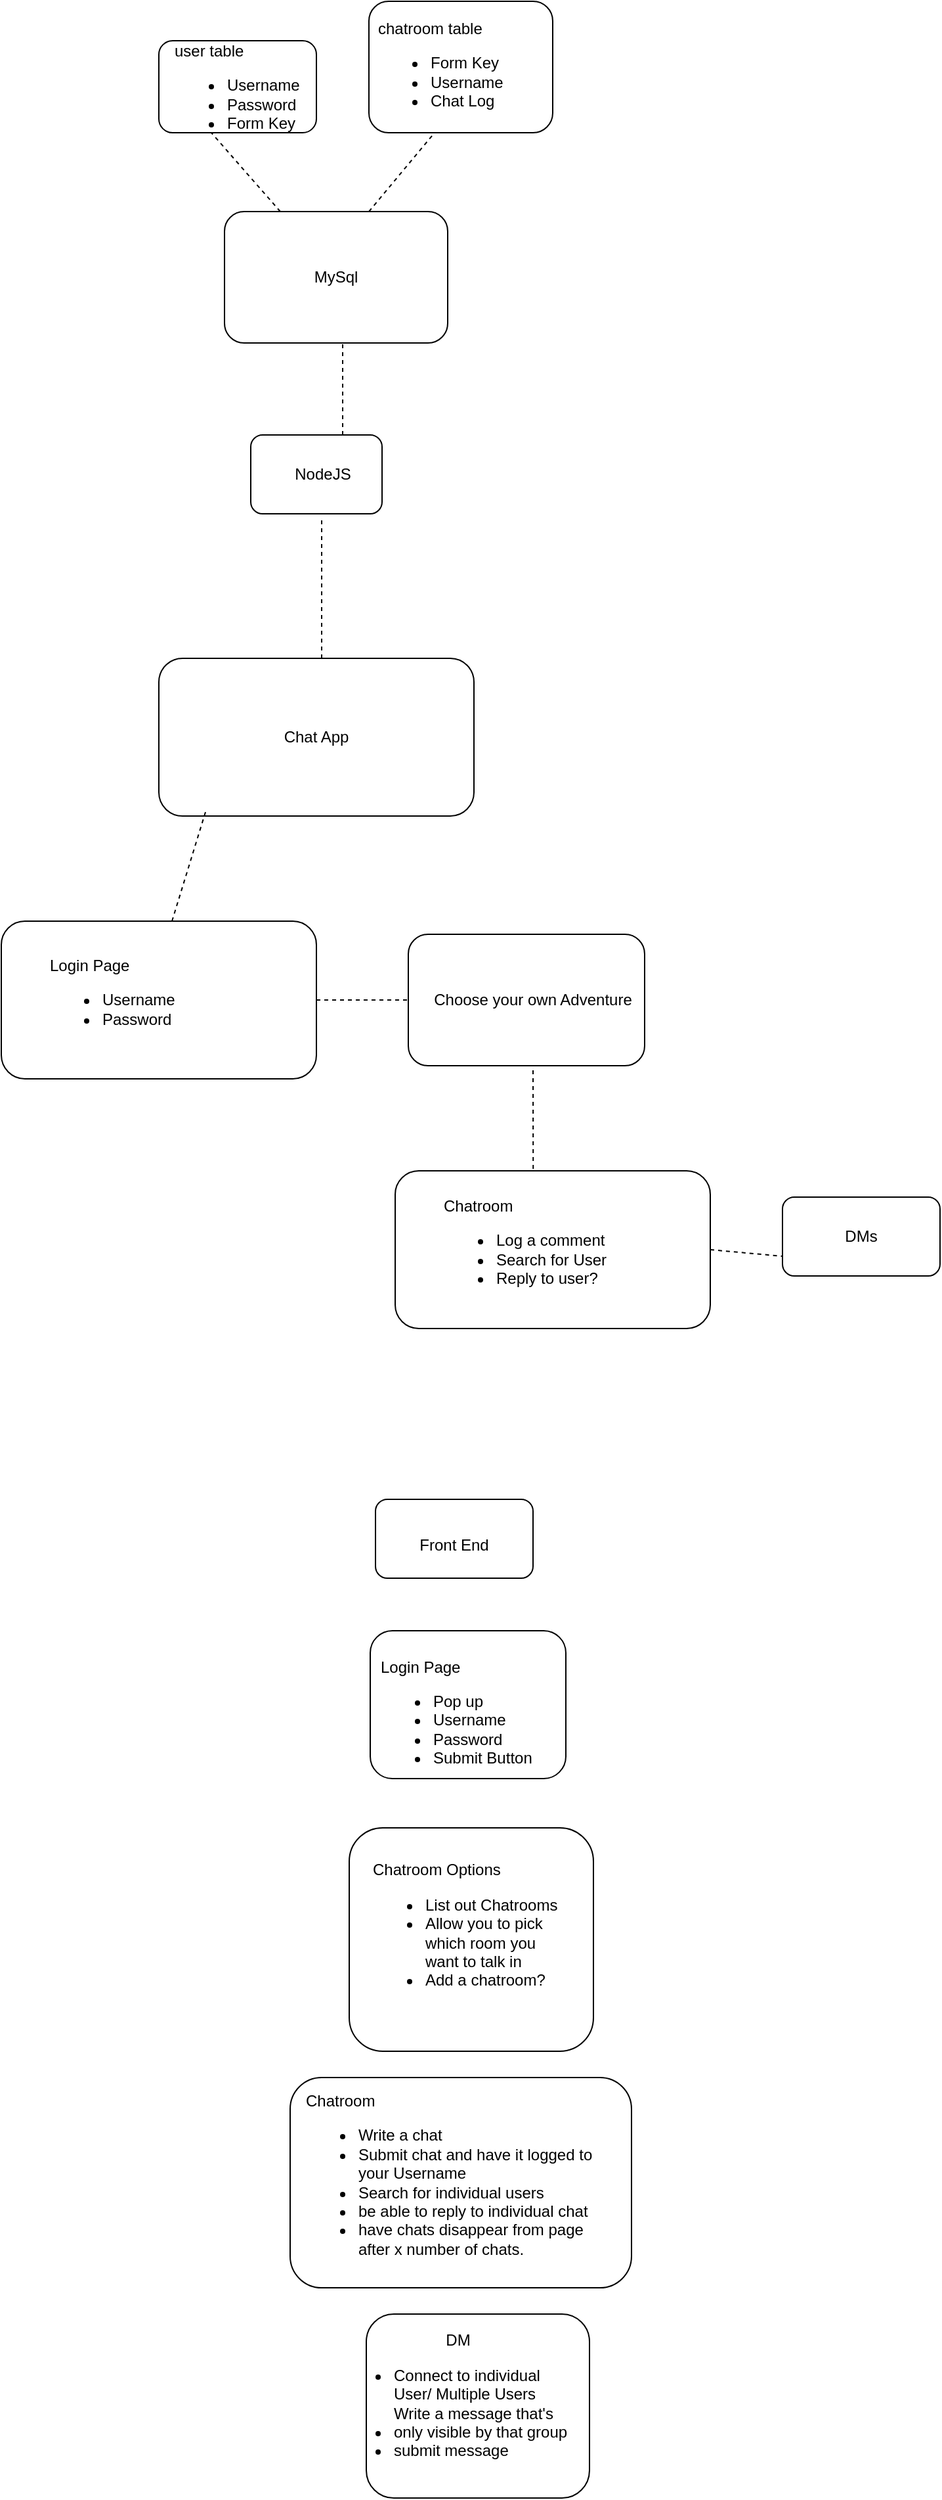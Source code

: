 <mxfile version="13.8.7" type="github">
  <diagram id="C5RBs43oDa-KdzZeNtuy" name="Page-1">
    <mxGraphModel dx="1212" dy="876" grid="1" gridSize="10" guides="1" tooltips="1" connect="1" arrows="1" fold="1" page="1" pageScale="1" pageWidth="827" pageHeight="1169" math="0" shadow="0">
      <root>
        <mxCell id="WIyWlLk6GJQsqaUBKTNV-0" />
        <mxCell id="WIyWlLk6GJQsqaUBKTNV-1" parent="WIyWlLk6GJQsqaUBKTNV-0" />
        <mxCell id="kIbaNGkwv6M-cmsT2C6_-1" value="" style="rounded=1;whiteSpace=wrap;html=1;" parent="WIyWlLk6GJQsqaUBKTNV-1" vertex="1">
          <mxGeometry x="200" y="260" width="170" height="100" as="geometry" />
        </mxCell>
        <mxCell id="kIbaNGkwv6M-cmsT2C6_-2" value="MySql" style="text;html=1;strokeColor=none;fillColor=none;align=center;verticalAlign=middle;whiteSpace=wrap;rounded=0;" parent="WIyWlLk6GJQsqaUBKTNV-1" vertex="1">
          <mxGeometry x="230" y="285" width="110" height="50" as="geometry" />
        </mxCell>
        <mxCell id="kIbaNGkwv6M-cmsT2C6_-3" value="" style="rounded=1;whiteSpace=wrap;html=1;" parent="WIyWlLk6GJQsqaUBKTNV-1" vertex="1">
          <mxGeometry x="150" y="130" width="120" height="70" as="geometry" />
        </mxCell>
        <mxCell id="kIbaNGkwv6M-cmsT2C6_-4" value="user table&lt;br&gt;&lt;ul&gt;&lt;li&gt;Username&lt;/li&gt;&lt;li&gt;Password&lt;/li&gt;&lt;li&gt;Form Key&lt;/li&gt;&lt;/ul&gt;" style="text;html=1;strokeColor=none;fillColor=none;align=left;verticalAlign=middle;whiteSpace=wrap;rounded=0;" parent="WIyWlLk6GJQsqaUBKTNV-1" vertex="1">
          <mxGeometry x="160" y="107.5" width="100" height="127.5" as="geometry" />
        </mxCell>
        <mxCell id="kIbaNGkwv6M-cmsT2C6_-5" value="" style="rounded=1;whiteSpace=wrap;html=1;" parent="WIyWlLk6GJQsqaUBKTNV-1" vertex="1">
          <mxGeometry x="310" y="100" width="140" height="100" as="geometry" />
        </mxCell>
        <mxCell id="kIbaNGkwv6M-cmsT2C6_-6" value="chatroom table&lt;br&gt;&lt;ul&gt;&lt;li&gt;Form Key&lt;/li&gt;&lt;li&gt;Username&lt;/li&gt;&lt;li&gt;Chat Log&lt;/li&gt;&lt;/ul&gt;" style="text;html=1;strokeColor=none;fillColor=none;align=left;verticalAlign=middle;whiteSpace=wrap;rounded=0;rotation=0;" parent="WIyWlLk6GJQsqaUBKTNV-1" vertex="1">
          <mxGeometry x="315" y="107.5" width="130" height="92.5" as="geometry" />
        </mxCell>
        <mxCell id="kIbaNGkwv6M-cmsT2C6_-9" value="" style="endArrow=none;dashed=1;html=1;" parent="WIyWlLk6GJQsqaUBKTNV-1" edge="1">
          <mxGeometry width="50" height="50" relative="1" as="geometry">
            <mxPoint x="310" y="260" as="sourcePoint" />
            <mxPoint x="360" y="200" as="targetPoint" />
          </mxGeometry>
        </mxCell>
        <mxCell id="kIbaNGkwv6M-cmsT2C6_-10" value="" style="endArrow=none;dashed=1;html=1;exitX=0.25;exitY=0;exitDx=0;exitDy=0;entryX=0.333;entryY=1;entryDx=0;entryDy=0;entryPerimeter=0;" parent="WIyWlLk6GJQsqaUBKTNV-1" source="kIbaNGkwv6M-cmsT2C6_-1" target="kIbaNGkwv6M-cmsT2C6_-3" edge="1">
          <mxGeometry width="50" height="50" relative="1" as="geometry">
            <mxPoint x="190" y="260" as="sourcePoint" />
            <mxPoint x="240" y="210" as="targetPoint" />
          </mxGeometry>
        </mxCell>
        <mxCell id="kIbaNGkwv6M-cmsT2C6_-11" value="" style="endArrow=none;dashed=1;html=1;" parent="WIyWlLk6GJQsqaUBKTNV-1" edge="1">
          <mxGeometry width="50" height="50" relative="1" as="geometry">
            <mxPoint x="290" y="430" as="sourcePoint" />
            <mxPoint x="290" y="360" as="targetPoint" />
          </mxGeometry>
        </mxCell>
        <mxCell id="kIbaNGkwv6M-cmsT2C6_-13" value="" style="rounded=1;whiteSpace=wrap;html=1;" parent="WIyWlLk6GJQsqaUBKTNV-1" vertex="1">
          <mxGeometry x="220" y="430" width="100" height="60" as="geometry" />
        </mxCell>
        <mxCell id="kIbaNGkwv6M-cmsT2C6_-14" value="NodeJS" style="text;html=1;strokeColor=none;fillColor=none;align=center;verticalAlign=middle;whiteSpace=wrap;rounded=0;" parent="WIyWlLk6GJQsqaUBKTNV-1" vertex="1">
          <mxGeometry x="220" y="435" width="110" height="50" as="geometry" />
        </mxCell>
        <mxCell id="kIbaNGkwv6M-cmsT2C6_-17" value="" style="endArrow=none;dashed=1;html=1;entryX=0.491;entryY=1.19;entryDx=0;entryDy=0;entryPerimeter=0;" parent="WIyWlLk6GJQsqaUBKTNV-1" target="kIbaNGkwv6M-cmsT2C6_-14" edge="1">
          <mxGeometry width="50" height="50" relative="1" as="geometry">
            <mxPoint x="274" y="600" as="sourcePoint" />
            <mxPoint x="400" y="590" as="targetPoint" />
          </mxGeometry>
        </mxCell>
        <mxCell id="kIbaNGkwv6M-cmsT2C6_-18" value="" style="rounded=1;whiteSpace=wrap;html=1;" parent="WIyWlLk6GJQsqaUBKTNV-1" vertex="1">
          <mxGeometry x="150" y="600" width="240" height="120" as="geometry" />
        </mxCell>
        <mxCell id="kIbaNGkwv6M-cmsT2C6_-19" value="Chat App" style="text;html=1;strokeColor=none;fillColor=none;align=center;verticalAlign=middle;whiteSpace=wrap;rounded=0;" parent="WIyWlLk6GJQsqaUBKTNV-1" vertex="1">
          <mxGeometry x="185" y="610" width="170" height="100" as="geometry" />
        </mxCell>
        <mxCell id="kIbaNGkwv6M-cmsT2C6_-20" value="" style="endArrow=none;dashed=1;html=1;entryX=0.003;entryY=1.07;entryDx=0;entryDy=0;entryPerimeter=0;" parent="WIyWlLk6GJQsqaUBKTNV-1" target="kIbaNGkwv6M-cmsT2C6_-19" edge="1">
          <mxGeometry width="50" height="50" relative="1" as="geometry">
            <mxPoint x="160" y="800" as="sourcePoint" />
            <mxPoint x="400" y="790" as="targetPoint" />
          </mxGeometry>
        </mxCell>
        <mxCell id="kIbaNGkwv6M-cmsT2C6_-21" value="" style="rounded=1;whiteSpace=wrap;html=1;" parent="WIyWlLk6GJQsqaUBKTNV-1" vertex="1">
          <mxGeometry x="30" y="800" width="240" height="120" as="geometry" />
        </mxCell>
        <mxCell id="kIbaNGkwv6M-cmsT2C6_-23" value="" style="rounded=1;whiteSpace=wrap;html=1;" parent="WIyWlLk6GJQsqaUBKTNV-1" vertex="1">
          <mxGeometry x="330" y="990" width="240" height="120" as="geometry" />
        </mxCell>
        <mxCell id="kIbaNGkwv6M-cmsT2C6_-25" value="Login Page&lt;br&gt;&lt;ul&gt;&lt;li&gt;Username&lt;/li&gt;&lt;li&gt;Password&lt;/li&gt;&lt;/ul&gt;" style="text;html=1;strokeColor=none;fillColor=none;align=left;verticalAlign=middle;whiteSpace=wrap;rounded=0;" parent="WIyWlLk6GJQsqaUBKTNV-1" vertex="1">
          <mxGeometry x="65" y="810" width="170" height="100" as="geometry" />
        </mxCell>
        <mxCell id="kIbaNGkwv6M-cmsT2C6_-27" value="" style="endArrow=none;dashed=1;html=1;exitX=1;exitY=0.5;exitDx=0;exitDy=0;" parent="WIyWlLk6GJQsqaUBKTNV-1" source="kIbaNGkwv6M-cmsT2C6_-21" edge="1">
          <mxGeometry width="50" height="50" relative="1" as="geometry">
            <mxPoint x="350" y="810" as="sourcePoint" />
            <mxPoint x="340" y="860" as="targetPoint" />
          </mxGeometry>
        </mxCell>
        <mxCell id="kIbaNGkwv6M-cmsT2C6_-28" value="Chatroom&lt;br&gt;&lt;ul&gt;&lt;li&gt;Log a comment&lt;/li&gt;&lt;li&gt;Search for User&lt;/li&gt;&lt;li&gt;Reply to user?&lt;/li&gt;&lt;/ul&gt;" style="text;html=1;strokeColor=none;fillColor=none;align=left;verticalAlign=middle;whiteSpace=wrap;rounded=0;" parent="WIyWlLk6GJQsqaUBKTNV-1" vertex="1">
          <mxGeometry x="365" y="1000" width="170" height="100" as="geometry" />
        </mxCell>
        <mxCell id="kIbaNGkwv6M-cmsT2C6_-29" value="" style="rounded=1;whiteSpace=wrap;html=1;" parent="WIyWlLk6GJQsqaUBKTNV-1" vertex="1">
          <mxGeometry x="315" y="1240" width="120" height="60" as="geometry" />
        </mxCell>
        <mxCell id="kIbaNGkwv6M-cmsT2C6_-30" value="Front End" style="text;html=1;strokeColor=none;fillColor=none;align=center;verticalAlign=middle;whiteSpace=wrap;rounded=0;" parent="WIyWlLk6GJQsqaUBKTNV-1" vertex="1">
          <mxGeometry x="345" y="1255" width="60" height="40" as="geometry" />
        </mxCell>
        <mxCell id="kIbaNGkwv6M-cmsT2C6_-31" value="" style="rounded=1;whiteSpace=wrap;html=1;" parent="WIyWlLk6GJQsqaUBKTNV-1" vertex="1">
          <mxGeometry x="340" y="810" width="180" height="100" as="geometry" />
        </mxCell>
        <mxCell id="kIbaNGkwv6M-cmsT2C6_-32" value="Choose your own Adventure" style="text;html=1;strokeColor=none;fillColor=none;align=center;verticalAlign=middle;whiteSpace=wrap;rounded=0;" parent="WIyWlLk6GJQsqaUBKTNV-1" vertex="1">
          <mxGeometry x="350" y="810" width="170" height="100" as="geometry" />
        </mxCell>
        <mxCell id="kIbaNGkwv6M-cmsT2C6_-33" value="" style="endArrow=none;dashed=1;html=1;entryX=0.5;entryY=1;entryDx=0;entryDy=0;exitX=0.438;exitY=-0.012;exitDx=0;exitDy=0;exitPerimeter=0;" parent="WIyWlLk6GJQsqaUBKTNV-1" source="kIbaNGkwv6M-cmsT2C6_-23" target="kIbaNGkwv6M-cmsT2C6_-32" edge="1">
          <mxGeometry width="50" height="50" relative="1" as="geometry">
            <mxPoint x="390" y="870" as="sourcePoint" />
            <mxPoint x="440" y="820" as="targetPoint" />
          </mxGeometry>
        </mxCell>
        <mxCell id="kIbaNGkwv6M-cmsT2C6_-36" value="" style="rounded=1;whiteSpace=wrap;html=1;" parent="WIyWlLk6GJQsqaUBKTNV-1" vertex="1">
          <mxGeometry x="625" y="1010" width="120" height="60" as="geometry" />
        </mxCell>
        <mxCell id="kIbaNGkwv6M-cmsT2C6_-37" value="DMs" style="text;html=1;strokeColor=none;fillColor=none;align=center;verticalAlign=middle;whiteSpace=wrap;rounded=0;" parent="WIyWlLk6GJQsqaUBKTNV-1" vertex="1">
          <mxGeometry x="665" y="1030" width="40" height="20" as="geometry" />
        </mxCell>
        <mxCell id="kIbaNGkwv6M-cmsT2C6_-38" value="" style="endArrow=none;dashed=1;html=1;entryX=0;entryY=0.75;entryDx=0;entryDy=0;exitX=1;exitY=0.5;exitDx=0;exitDy=0;" parent="WIyWlLk6GJQsqaUBKTNV-1" source="kIbaNGkwv6M-cmsT2C6_-23" target="kIbaNGkwv6M-cmsT2C6_-36" edge="1">
          <mxGeometry width="50" height="50" relative="1" as="geometry">
            <mxPoint x="390" y="970" as="sourcePoint" />
            <mxPoint x="440" y="920" as="targetPoint" />
          </mxGeometry>
        </mxCell>
        <mxCell id="kIbaNGkwv6M-cmsT2C6_-39" value="" style="rounded=1;whiteSpace=wrap;html=1;" parent="WIyWlLk6GJQsqaUBKTNV-1" vertex="1">
          <mxGeometry x="311" y="1340" width="149" height="112.5" as="geometry" />
        </mxCell>
        <mxCell id="kIbaNGkwv6M-cmsT2C6_-40" value="Login Page&lt;br&gt;&lt;ul&gt;&lt;li&gt;Pop up&lt;/li&gt;&lt;li&gt;Username&lt;/li&gt;&lt;li&gt;Password&lt;/li&gt;&lt;li&gt;Submit Button&lt;/li&gt;&lt;/ul&gt;" style="text;html=1;strokeColor=none;fillColor=none;align=left;verticalAlign=middle;whiteSpace=wrap;rounded=0;" parent="WIyWlLk6GJQsqaUBKTNV-1" vertex="1">
          <mxGeometry x="317" y="1370" width="154" height="75" as="geometry" />
        </mxCell>
        <mxCell id="kIbaNGkwv6M-cmsT2C6_-41" value="" style="rounded=1;whiteSpace=wrap;html=1;" parent="WIyWlLk6GJQsqaUBKTNV-1" vertex="1">
          <mxGeometry x="295" y="1490" width="186" height="170" as="geometry" />
        </mxCell>
        <mxCell id="kIbaNGkwv6M-cmsT2C6_-42" value="Chatroom Options&lt;br&gt;&lt;ul&gt;&lt;li&gt;List out Chatrooms&lt;/li&gt;&lt;li&gt;Allow you to pick which room you want to talk in&lt;/li&gt;&lt;li&gt;Add a chatroom?&lt;/li&gt;&lt;/ul&gt;" style="text;html=1;strokeColor=none;fillColor=none;align=left;verticalAlign=middle;whiteSpace=wrap;rounded=0;" parent="WIyWlLk6GJQsqaUBKTNV-1" vertex="1">
          <mxGeometry x="311" y="1530" width="144" height="80" as="geometry" />
        </mxCell>
        <mxCell id="kIbaNGkwv6M-cmsT2C6_-43" value="" style="rounded=1;whiteSpace=wrap;html=1;" parent="WIyWlLk6GJQsqaUBKTNV-1" vertex="1">
          <mxGeometry x="250" y="1680" width="260" height="160" as="geometry" />
        </mxCell>
        <mxCell id="kIbaNGkwv6M-cmsT2C6_-44" value="Chatroom&lt;br&gt;&lt;ul&gt;&lt;li&gt;Write a chat&lt;/li&gt;&lt;li&gt;Submit chat and have it logged to your Username&lt;/li&gt;&lt;li&gt;Search for individual users&lt;/li&gt;&lt;li&gt;be able to reply to individual chat&lt;/li&gt;&lt;li&gt;have chats disappear from page after x number of chats.&lt;/li&gt;&lt;/ul&gt;" style="text;html=1;strokeColor=none;fillColor=none;align=left;verticalAlign=middle;whiteSpace=wrap;rounded=0;" parent="WIyWlLk6GJQsqaUBKTNV-1" vertex="1">
          <mxGeometry x="260" y="1712.5" width="240" height="95" as="geometry" />
        </mxCell>
        <mxCell id="kIbaNGkwv6M-cmsT2C6_-45" value="" style="rounded=1;whiteSpace=wrap;html=1;" parent="WIyWlLk6GJQsqaUBKTNV-1" vertex="1">
          <mxGeometry x="308" y="1860" width="170" height="140" as="geometry" />
        </mxCell>
        <mxCell id="kIbaNGkwv6M-cmsT2C6_-46" value="DM&lt;br&gt;&lt;div style=&quot;text-align: left&quot;&gt;&lt;ul&gt;&lt;li&gt;&lt;span&gt;Connect to individual User/ Multiple Users&lt;/span&gt;&lt;/li&gt;&lt;li&gt;&lt;span&gt;&lt;div style=&quot;text-align: left&quot;&gt;&lt;span&gt;Write a message that&#39;s only visible by that group&lt;/span&gt;&lt;/div&gt;&lt;/span&gt;&lt;/li&gt;&lt;li&gt;&lt;span&gt;&lt;div style=&quot;text-align: left&quot;&gt;&lt;span&gt;submit message&lt;/span&gt;&lt;/div&gt;&lt;/span&gt;&lt;/li&gt;&lt;/ul&gt;&lt;/div&gt;" style="text;html=1;strokeColor=none;fillColor=none;align=center;verticalAlign=middle;whiteSpace=wrap;rounded=0;" parent="WIyWlLk6GJQsqaUBKTNV-1" vertex="1">
          <mxGeometry x="288" y="1875" width="180" height="105" as="geometry" />
        </mxCell>
      </root>
    </mxGraphModel>
  </diagram>
</mxfile>
